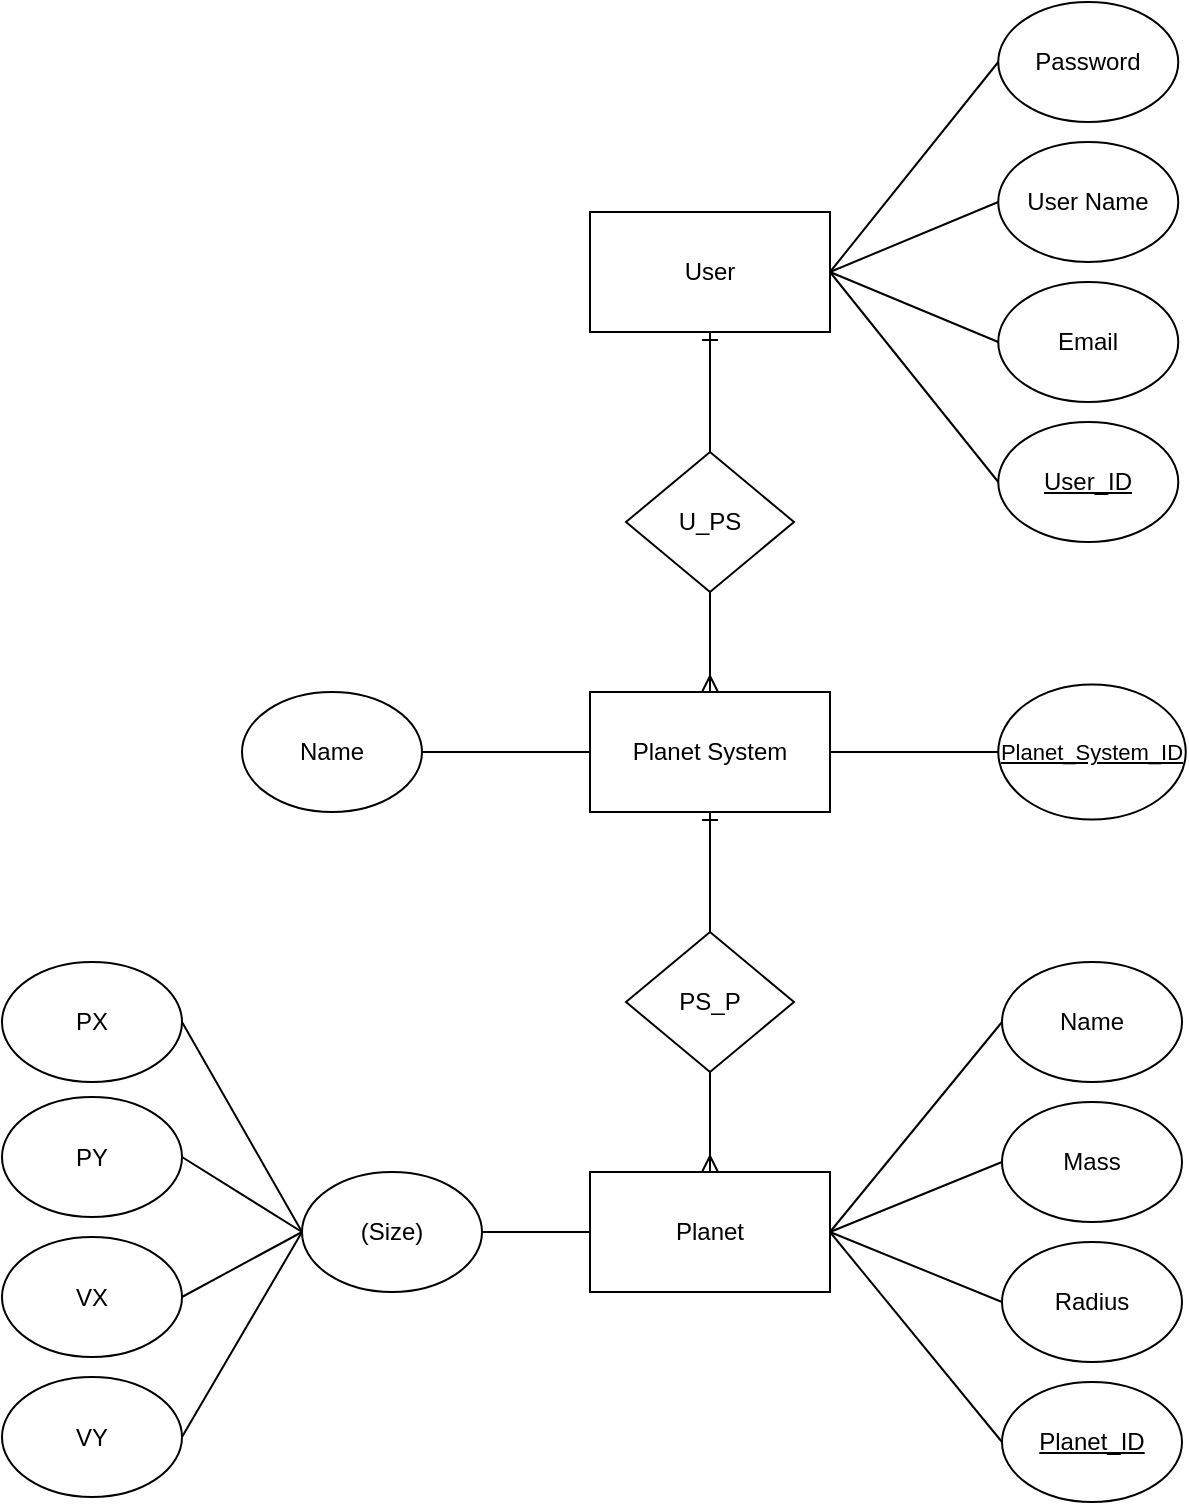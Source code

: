 <mxfile version="22.0.2" type="device">
  <diagram name="1 oldal" id="xZBPzSBj8mlVEBvuxgKP">
    <mxGraphModel dx="1384" dy="868" grid="1" gridSize="10" guides="1" tooltips="1" connect="1" arrows="1" fold="1" page="1" pageScale="1" pageWidth="827" pageHeight="1169" math="0" shadow="0">
      <root>
        <mxCell id="0" />
        <mxCell id="1" parent="0" />
        <mxCell id="6iyphsPRrc47y0SNgcPY-1" value="User" style="rounded=0;whiteSpace=wrap;html=1;" vertex="1" parent="1">
          <mxGeometry x="354" y="220" width="120" height="60" as="geometry" />
        </mxCell>
        <mxCell id="6iyphsPRrc47y0SNgcPY-2" value="Planet System" style="rounded=0;whiteSpace=wrap;html=1;" vertex="1" parent="1">
          <mxGeometry x="354" y="460" width="120" height="60" as="geometry" />
        </mxCell>
        <mxCell id="6iyphsPRrc47y0SNgcPY-3" value="Planet" style="rounded=0;whiteSpace=wrap;html=1;" vertex="1" parent="1">
          <mxGeometry x="354" y="700" width="120" height="60" as="geometry" />
        </mxCell>
        <mxCell id="6iyphsPRrc47y0SNgcPY-4" value="Password" style="ellipse;whiteSpace=wrap;html=1;" vertex="1" parent="1">
          <mxGeometry x="558.13" y="115" width="90" height="60" as="geometry" />
        </mxCell>
        <mxCell id="6iyphsPRrc47y0SNgcPY-5" value="User Name" style="ellipse;whiteSpace=wrap;html=1;" vertex="1" parent="1">
          <mxGeometry x="558.13" y="185" width="90" height="60" as="geometry" />
        </mxCell>
        <mxCell id="6iyphsPRrc47y0SNgcPY-6" value="Email" style="ellipse;whiteSpace=wrap;html=1;" vertex="1" parent="1">
          <mxGeometry x="558.13" y="255" width="90" height="60" as="geometry" />
        </mxCell>
        <mxCell id="6iyphsPRrc47y0SNgcPY-7" value="" style="endArrow=none;html=1;rounded=0;entryX=1;entryY=0.5;entryDx=0;entryDy=0;exitX=0;exitY=0.5;exitDx=0;exitDy=0;" edge="1" parent="1" source="6iyphsPRrc47y0SNgcPY-4" target="6iyphsPRrc47y0SNgcPY-1">
          <mxGeometry width="50" height="50" relative="1" as="geometry">
            <mxPoint x="390" y="470" as="sourcePoint" />
            <mxPoint x="440" y="420" as="targetPoint" />
          </mxGeometry>
        </mxCell>
        <mxCell id="6iyphsPRrc47y0SNgcPY-8" value="" style="endArrow=none;html=1;rounded=0;entryX=1;entryY=0.5;entryDx=0;entryDy=0;exitX=0;exitY=0.5;exitDx=0;exitDy=0;" edge="1" parent="1" source="6iyphsPRrc47y0SNgcPY-5" target="6iyphsPRrc47y0SNgcPY-1">
          <mxGeometry width="50" height="50" relative="1" as="geometry">
            <mxPoint x="390" y="470" as="sourcePoint" />
            <mxPoint x="440" y="420" as="targetPoint" />
          </mxGeometry>
        </mxCell>
        <mxCell id="6iyphsPRrc47y0SNgcPY-9" value="" style="endArrow=none;html=1;rounded=0;entryX=1;entryY=0.5;entryDx=0;entryDy=0;exitX=0;exitY=0.5;exitDx=0;exitDy=0;" edge="1" parent="1" source="6iyphsPRrc47y0SNgcPY-6" target="6iyphsPRrc47y0SNgcPY-1">
          <mxGeometry width="50" height="50" relative="1" as="geometry">
            <mxPoint x="390" y="470" as="sourcePoint" />
            <mxPoint x="440" y="420" as="targetPoint" />
          </mxGeometry>
        </mxCell>
        <mxCell id="6iyphsPRrc47y0SNgcPY-10" value="Name" style="ellipse;whiteSpace=wrap;html=1;" vertex="1" parent="1">
          <mxGeometry x="560" y="595" width="90" height="60" as="geometry" />
        </mxCell>
        <mxCell id="6iyphsPRrc47y0SNgcPY-13" value="Mass" style="ellipse;whiteSpace=wrap;html=1;" vertex="1" parent="1">
          <mxGeometry x="560" y="665" width="90" height="60" as="geometry" />
        </mxCell>
        <mxCell id="6iyphsPRrc47y0SNgcPY-14" value="Radius" style="ellipse;whiteSpace=wrap;html=1;" vertex="1" parent="1">
          <mxGeometry x="560" y="735" width="90" height="60" as="geometry" />
        </mxCell>
        <mxCell id="6iyphsPRrc47y0SNgcPY-15" value="(Size)" style="ellipse;whiteSpace=wrap;html=1;" vertex="1" parent="1">
          <mxGeometry x="210" y="700" width="90" height="60" as="geometry" />
        </mxCell>
        <mxCell id="6iyphsPRrc47y0SNgcPY-16" value="VX" style="ellipse;whiteSpace=wrap;html=1;" vertex="1" parent="1">
          <mxGeometry x="60" y="732.5" width="90" height="60" as="geometry" />
        </mxCell>
        <mxCell id="6iyphsPRrc47y0SNgcPY-17" value="PY" style="ellipse;whiteSpace=wrap;html=1;" vertex="1" parent="1">
          <mxGeometry x="60" y="662.5" width="90" height="60" as="geometry" />
        </mxCell>
        <mxCell id="6iyphsPRrc47y0SNgcPY-18" value="PX" style="ellipse;whiteSpace=wrap;html=1;" vertex="1" parent="1">
          <mxGeometry x="60" y="595" width="90" height="60" as="geometry" />
        </mxCell>
        <mxCell id="6iyphsPRrc47y0SNgcPY-19" value="VY" style="ellipse;whiteSpace=wrap;html=1;" vertex="1" parent="1">
          <mxGeometry x="60" y="802.5" width="90" height="60" as="geometry" />
        </mxCell>
        <mxCell id="6iyphsPRrc47y0SNgcPY-20" value="" style="endArrow=none;html=1;rounded=0;exitX=0;exitY=0.5;exitDx=0;exitDy=0;entryX=1;entryY=0.5;entryDx=0;entryDy=0;" edge="1" parent="1" source="6iyphsPRrc47y0SNgcPY-15" target="6iyphsPRrc47y0SNgcPY-17">
          <mxGeometry width="50" height="50" relative="1" as="geometry">
            <mxPoint x="390" y="620" as="sourcePoint" />
            <mxPoint x="440" y="570" as="targetPoint" />
          </mxGeometry>
        </mxCell>
        <mxCell id="6iyphsPRrc47y0SNgcPY-21" value="" style="endArrow=none;html=1;rounded=0;entryX=1;entryY=0.5;entryDx=0;entryDy=0;exitX=0;exitY=0.5;exitDx=0;exitDy=0;" edge="1" parent="1" source="6iyphsPRrc47y0SNgcPY-15" target="6iyphsPRrc47y0SNgcPY-18">
          <mxGeometry width="50" height="50" relative="1" as="geometry">
            <mxPoint x="390" y="620" as="sourcePoint" />
            <mxPoint x="440" y="570" as="targetPoint" />
          </mxGeometry>
        </mxCell>
        <mxCell id="6iyphsPRrc47y0SNgcPY-22" value="" style="endArrow=none;html=1;rounded=0;exitX=1;exitY=0.5;exitDx=0;exitDy=0;entryX=0;entryY=0.5;entryDx=0;entryDy=0;" edge="1" parent="1" source="6iyphsPRrc47y0SNgcPY-16" target="6iyphsPRrc47y0SNgcPY-15">
          <mxGeometry width="50" height="50" relative="1" as="geometry">
            <mxPoint x="390" y="620" as="sourcePoint" />
            <mxPoint x="440" y="570" as="targetPoint" />
          </mxGeometry>
        </mxCell>
        <mxCell id="6iyphsPRrc47y0SNgcPY-23" value="" style="endArrow=none;html=1;rounded=0;exitX=1;exitY=0.5;exitDx=0;exitDy=0;entryX=0;entryY=0.5;entryDx=0;entryDy=0;" edge="1" parent="1" source="6iyphsPRrc47y0SNgcPY-19" target="6iyphsPRrc47y0SNgcPY-15">
          <mxGeometry width="50" height="50" relative="1" as="geometry">
            <mxPoint x="390" y="620" as="sourcePoint" />
            <mxPoint x="440" y="570" as="targetPoint" />
          </mxGeometry>
        </mxCell>
        <mxCell id="6iyphsPRrc47y0SNgcPY-25" value="" style="endArrow=none;html=1;rounded=0;entryX=0;entryY=0.5;entryDx=0;entryDy=0;exitX=1;exitY=0.5;exitDx=0;exitDy=0;" edge="1" parent="1" source="6iyphsPRrc47y0SNgcPY-3" target="6iyphsPRrc47y0SNgcPY-10">
          <mxGeometry width="50" height="50" relative="1" as="geometry">
            <mxPoint x="390" y="620" as="sourcePoint" />
            <mxPoint x="440" y="570" as="targetPoint" />
          </mxGeometry>
        </mxCell>
        <mxCell id="6iyphsPRrc47y0SNgcPY-26" value="" style="endArrow=none;html=1;rounded=0;entryX=0;entryY=0.5;entryDx=0;entryDy=0;exitX=1;exitY=0.5;exitDx=0;exitDy=0;" edge="1" parent="1" source="6iyphsPRrc47y0SNgcPY-3" target="6iyphsPRrc47y0SNgcPY-13">
          <mxGeometry width="50" height="50" relative="1" as="geometry">
            <mxPoint x="390" y="620" as="sourcePoint" />
            <mxPoint x="440" y="570" as="targetPoint" />
          </mxGeometry>
        </mxCell>
        <mxCell id="6iyphsPRrc47y0SNgcPY-27" value="" style="endArrow=none;html=1;rounded=0;entryX=0;entryY=0.5;entryDx=0;entryDy=0;exitX=1;exitY=0.5;exitDx=0;exitDy=0;" edge="1" parent="1" source="6iyphsPRrc47y0SNgcPY-3" target="6iyphsPRrc47y0SNgcPY-14">
          <mxGeometry width="50" height="50" relative="1" as="geometry">
            <mxPoint x="390" y="620" as="sourcePoint" />
            <mxPoint x="440" y="570" as="targetPoint" />
          </mxGeometry>
        </mxCell>
        <mxCell id="6iyphsPRrc47y0SNgcPY-28" value="" style="endArrow=none;html=1;rounded=0;entryX=0;entryY=0.5;entryDx=0;entryDy=0;exitX=1;exitY=0.5;exitDx=0;exitDy=0;" edge="1" parent="1" source="6iyphsPRrc47y0SNgcPY-15" target="6iyphsPRrc47y0SNgcPY-3">
          <mxGeometry width="50" height="50" relative="1" as="geometry">
            <mxPoint x="390" y="620" as="sourcePoint" />
            <mxPoint x="280" y="630" as="targetPoint" />
          </mxGeometry>
        </mxCell>
        <mxCell id="6iyphsPRrc47y0SNgcPY-29" value="&lt;u&gt;Planet_ID&lt;/u&gt;" style="ellipse;whiteSpace=wrap;html=1;" vertex="1" parent="1">
          <mxGeometry x="560" y="805" width="90" height="60" as="geometry" />
        </mxCell>
        <mxCell id="6iyphsPRrc47y0SNgcPY-30" value="" style="endArrow=none;html=1;rounded=0;entryX=0;entryY=0.5;entryDx=0;entryDy=0;exitX=1;exitY=0.5;exitDx=0;exitDy=0;" edge="1" parent="1" source="6iyphsPRrc47y0SNgcPY-3" target="6iyphsPRrc47y0SNgcPY-29">
          <mxGeometry width="50" height="50" relative="1" as="geometry">
            <mxPoint x="390" y="620" as="sourcePoint" />
            <mxPoint x="440" y="570" as="targetPoint" />
          </mxGeometry>
        </mxCell>
        <mxCell id="6iyphsPRrc47y0SNgcPY-31" value="U_PS" style="rhombus;whiteSpace=wrap;html=1;" vertex="1" parent="1">
          <mxGeometry x="372" y="340" width="84" height="70" as="geometry" />
        </mxCell>
        <mxCell id="6iyphsPRrc47y0SNgcPY-32" value="PS_P" style="rhombus;whiteSpace=wrap;html=1;" vertex="1" parent="1">
          <mxGeometry x="372" y="580" width="84" height="70" as="geometry" />
        </mxCell>
        <mxCell id="6iyphsPRrc47y0SNgcPY-36" value="" style="fontSize=12;html=1;endArrow=ERone;endFill=1;rounded=0;entryX=0.5;entryY=1;entryDx=0;entryDy=0;exitX=0.5;exitY=0;exitDx=0;exitDy=0;" edge="1" parent="1" source="6iyphsPRrc47y0SNgcPY-31" target="6iyphsPRrc47y0SNgcPY-1">
          <mxGeometry width="100" height="100" relative="1" as="geometry">
            <mxPoint x="490" y="590" as="sourcePoint" />
            <mxPoint x="630" y="520" as="targetPoint" />
          </mxGeometry>
        </mxCell>
        <mxCell id="6iyphsPRrc47y0SNgcPY-37" value="" style="fontSize=12;html=1;endArrow=ERmany;rounded=0;entryX=0.5;entryY=0;entryDx=0;entryDy=0;exitX=0.5;exitY=1;exitDx=0;exitDy=0;" edge="1" parent="1" source="6iyphsPRrc47y0SNgcPY-31" target="6iyphsPRrc47y0SNgcPY-2">
          <mxGeometry width="100" height="100" relative="1" as="geometry">
            <mxPoint x="520" y="590" as="sourcePoint" />
            <mxPoint x="570" y="470" as="targetPoint" />
          </mxGeometry>
        </mxCell>
        <mxCell id="6iyphsPRrc47y0SNgcPY-38" value="" style="fontSize=12;html=1;endArrow=ERmany;rounded=0;entryX=0.5;entryY=0;entryDx=0;entryDy=0;exitX=0.5;exitY=1;exitDx=0;exitDy=0;" edge="1" parent="1" source="6iyphsPRrc47y0SNgcPY-32" target="6iyphsPRrc47y0SNgcPY-3">
          <mxGeometry width="100" height="100" relative="1" as="geometry">
            <mxPoint x="450" y="640" as="sourcePoint" />
            <mxPoint x="550" y="540" as="targetPoint" />
          </mxGeometry>
        </mxCell>
        <mxCell id="6iyphsPRrc47y0SNgcPY-39" value="" style="fontSize=12;html=1;endArrow=ERone;endFill=1;rounded=0;entryX=0.5;entryY=1;entryDx=0;entryDy=0;exitX=0.5;exitY=0;exitDx=0;exitDy=0;" edge="1" parent="1" source="6iyphsPRrc47y0SNgcPY-32" target="6iyphsPRrc47y0SNgcPY-2">
          <mxGeometry width="100" height="100" relative="1" as="geometry">
            <mxPoint x="450" y="640" as="sourcePoint" />
            <mxPoint x="550" y="540" as="targetPoint" />
          </mxGeometry>
        </mxCell>
        <mxCell id="6iyphsPRrc47y0SNgcPY-40" value="&lt;u&gt;&lt;font style=&quot;font-size: 11px;&quot;&gt;Planet_System_ID&lt;/font&gt;&lt;/u&gt;" style="ellipse;whiteSpace=wrap;html=1;" vertex="1" parent="1">
          <mxGeometry x="558.13" y="456.25" width="93.75" height="67.5" as="geometry" />
        </mxCell>
        <mxCell id="6iyphsPRrc47y0SNgcPY-41" value="" style="endArrow=none;html=1;rounded=0;entryX=0;entryY=0.5;entryDx=0;entryDy=0;exitX=1;exitY=0.5;exitDx=0;exitDy=0;" edge="1" parent="1" source="6iyphsPRrc47y0SNgcPY-2" target="6iyphsPRrc47y0SNgcPY-40">
          <mxGeometry width="50" height="50" relative="1" as="geometry">
            <mxPoint x="470" y="610" as="sourcePoint" />
            <mxPoint x="520" y="560" as="targetPoint" />
          </mxGeometry>
        </mxCell>
        <mxCell id="6iyphsPRrc47y0SNgcPY-42" value="&lt;u&gt;User_ID&lt;/u&gt;" style="ellipse;whiteSpace=wrap;html=1;" vertex="1" parent="1">
          <mxGeometry x="558.14" y="325" width="90" height="60" as="geometry" />
        </mxCell>
        <mxCell id="6iyphsPRrc47y0SNgcPY-43" value="" style="endArrow=none;html=1;rounded=0;entryX=0;entryY=0.5;entryDx=0;entryDy=0;exitX=1;exitY=0.5;exitDx=0;exitDy=0;" edge="1" parent="1" source="6iyphsPRrc47y0SNgcPY-1" target="6iyphsPRrc47y0SNgcPY-42">
          <mxGeometry width="50" height="50" relative="1" as="geometry">
            <mxPoint x="470" y="490" as="sourcePoint" />
            <mxPoint x="520" y="440" as="targetPoint" />
          </mxGeometry>
        </mxCell>
        <mxCell id="6iyphsPRrc47y0SNgcPY-44" value="Name" style="ellipse;whiteSpace=wrap;html=1;" vertex="1" parent="1">
          <mxGeometry x="180" y="460" width="90" height="60" as="geometry" />
        </mxCell>
        <mxCell id="6iyphsPRrc47y0SNgcPY-45" value="" style="endArrow=none;html=1;rounded=0;entryX=1;entryY=0.5;entryDx=0;entryDy=0;exitX=0;exitY=0.5;exitDx=0;exitDy=0;" edge="1" parent="1" source="6iyphsPRrc47y0SNgcPY-2" target="6iyphsPRrc47y0SNgcPY-44">
          <mxGeometry width="50" height="50" relative="1" as="geometry">
            <mxPoint x="290" y="360" as="sourcePoint" />
            <mxPoint x="520" y="440" as="targetPoint" />
          </mxGeometry>
        </mxCell>
      </root>
    </mxGraphModel>
  </diagram>
</mxfile>

